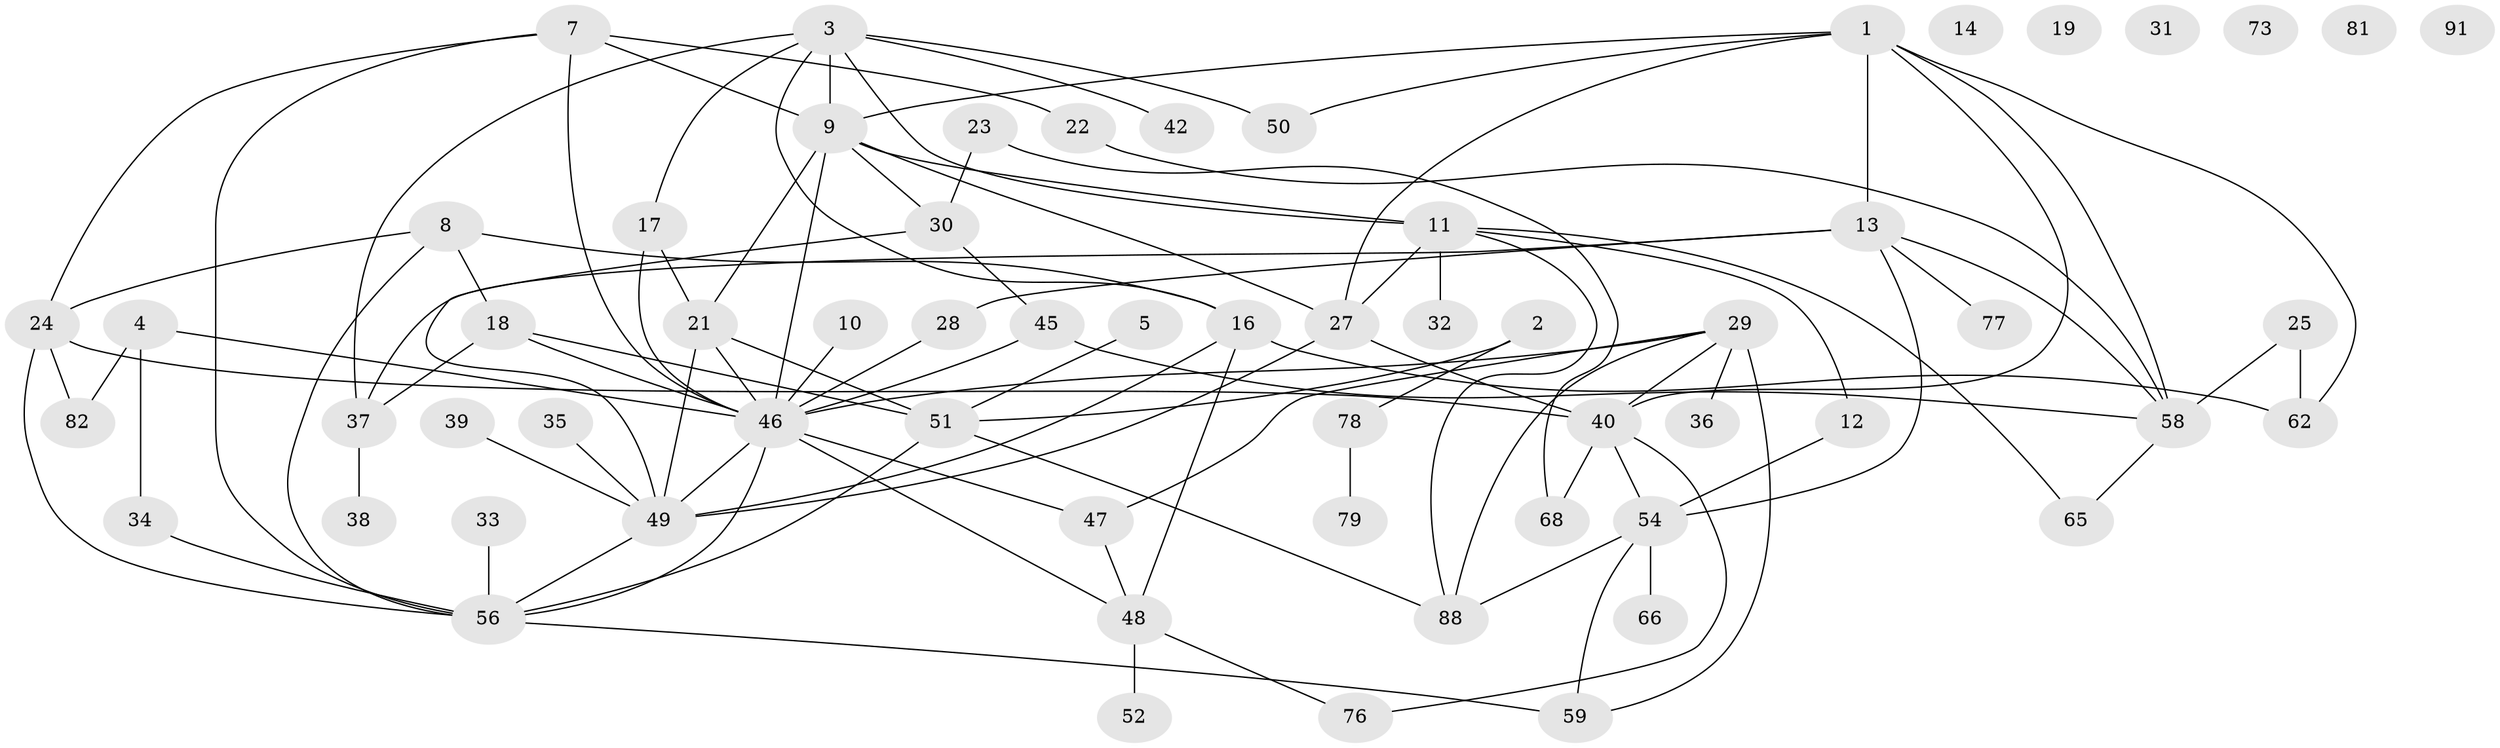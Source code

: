 // original degree distribution, {7: 0.010869565217391304, 2: 0.2608695652173913, 3: 0.18478260869565216, 1: 0.15217391304347827, 6: 0.06521739130434782, 5: 0.10869565217391304, 4: 0.14130434782608695, 0: 0.06521739130434782, 10: 0.010869565217391304}
// Generated by graph-tools (version 1.1) at 2025/41/03/06/25 10:41:22]
// undirected, 62 vertices, 102 edges
graph export_dot {
graph [start="1"]
  node [color=gray90,style=filled];
  1 [super="+20"];
  2;
  3 [super="+6"];
  4 [super="+92"];
  5;
  7 [super="+44"];
  8 [super="+43"];
  9 [super="+15"];
  10;
  11 [super="+90"];
  12;
  13 [super="+26"];
  14;
  16;
  17;
  18 [super="+75"];
  19;
  21 [super="+67"];
  22;
  23;
  24 [super="+85"];
  25;
  27 [super="+57"];
  28;
  29 [super="+86"];
  30 [super="+61"];
  31;
  32 [super="+83"];
  33;
  34;
  35;
  36 [super="+41"];
  37 [super="+53"];
  38 [super="+60"];
  39;
  40 [super="+63"];
  42;
  45 [super="+80"];
  46 [super="+64"];
  47;
  48 [super="+89"];
  49 [super="+55"];
  50 [super="+87"];
  51 [super="+74"];
  52;
  54 [super="+70"];
  56 [super="+71"];
  58 [super="+84"];
  59;
  62 [super="+72"];
  65;
  66;
  68 [super="+69"];
  73;
  76;
  77;
  78;
  79;
  81;
  82;
  88;
  91;
  1 -- 9;
  1 -- 13;
  1 -- 40;
  1 -- 58;
  1 -- 62;
  1 -- 50;
  1 -- 27;
  2 -- 78;
  2 -- 51;
  3 -- 17;
  3 -- 50;
  3 -- 16;
  3 -- 37;
  3 -- 42;
  3 -- 11;
  3 -- 9;
  4 -- 46;
  4 -- 34;
  4 -- 82;
  5 -- 51;
  7 -- 22;
  7 -- 24;
  7 -- 56;
  7 -- 9;
  7 -- 46;
  8 -- 24;
  8 -- 16;
  8 -- 56;
  8 -- 18;
  9 -- 27;
  9 -- 11;
  9 -- 46;
  9 -- 30;
  9 -- 21;
  10 -- 46;
  11 -- 27;
  11 -- 65;
  11 -- 88;
  11 -- 12;
  11 -- 32;
  12 -- 54 [weight=2];
  13 -- 77;
  13 -- 28;
  13 -- 58;
  13 -- 54;
  13 -- 37;
  16 -- 48;
  16 -- 62;
  16 -- 49;
  17 -- 21;
  17 -- 46;
  18 -- 51;
  18 -- 46;
  18 -- 37;
  21 -- 46;
  21 -- 51;
  21 -- 49;
  22 -- 58;
  23 -- 30;
  23 -- 68;
  24 -- 40;
  24 -- 82;
  24 -- 56;
  25 -- 58 [weight=2];
  25 -- 62;
  27 -- 40;
  27 -- 49;
  28 -- 46;
  29 -- 46;
  29 -- 47;
  29 -- 88;
  29 -- 40;
  29 -- 59;
  29 -- 36;
  30 -- 45;
  30 -- 49;
  33 -- 56;
  34 -- 56;
  35 -- 49;
  37 -- 38;
  39 -- 49;
  40 -- 68;
  40 -- 76;
  40 -- 54;
  45 -- 58;
  45 -- 46;
  46 -- 49;
  46 -- 47;
  46 -- 56;
  46 -- 48;
  47 -- 48;
  48 -- 76;
  48 -- 52;
  49 -- 56;
  51 -- 56;
  51 -- 88;
  54 -- 59;
  54 -- 88;
  54 -- 66;
  56 -- 59;
  58 -- 65;
  78 -- 79;
}
